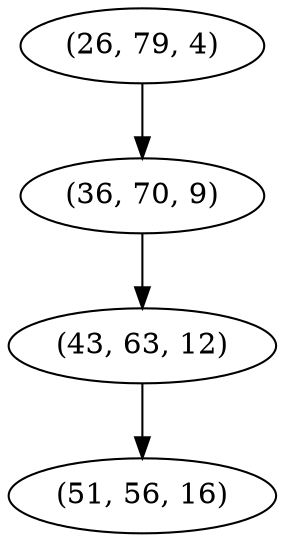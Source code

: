 digraph tree {
    "(26, 79, 4)";
    "(36, 70, 9)";
    "(43, 63, 12)";
    "(51, 56, 16)";
    "(26, 79, 4)" -> "(36, 70, 9)";
    "(36, 70, 9)" -> "(43, 63, 12)";
    "(43, 63, 12)" -> "(51, 56, 16)";
}
